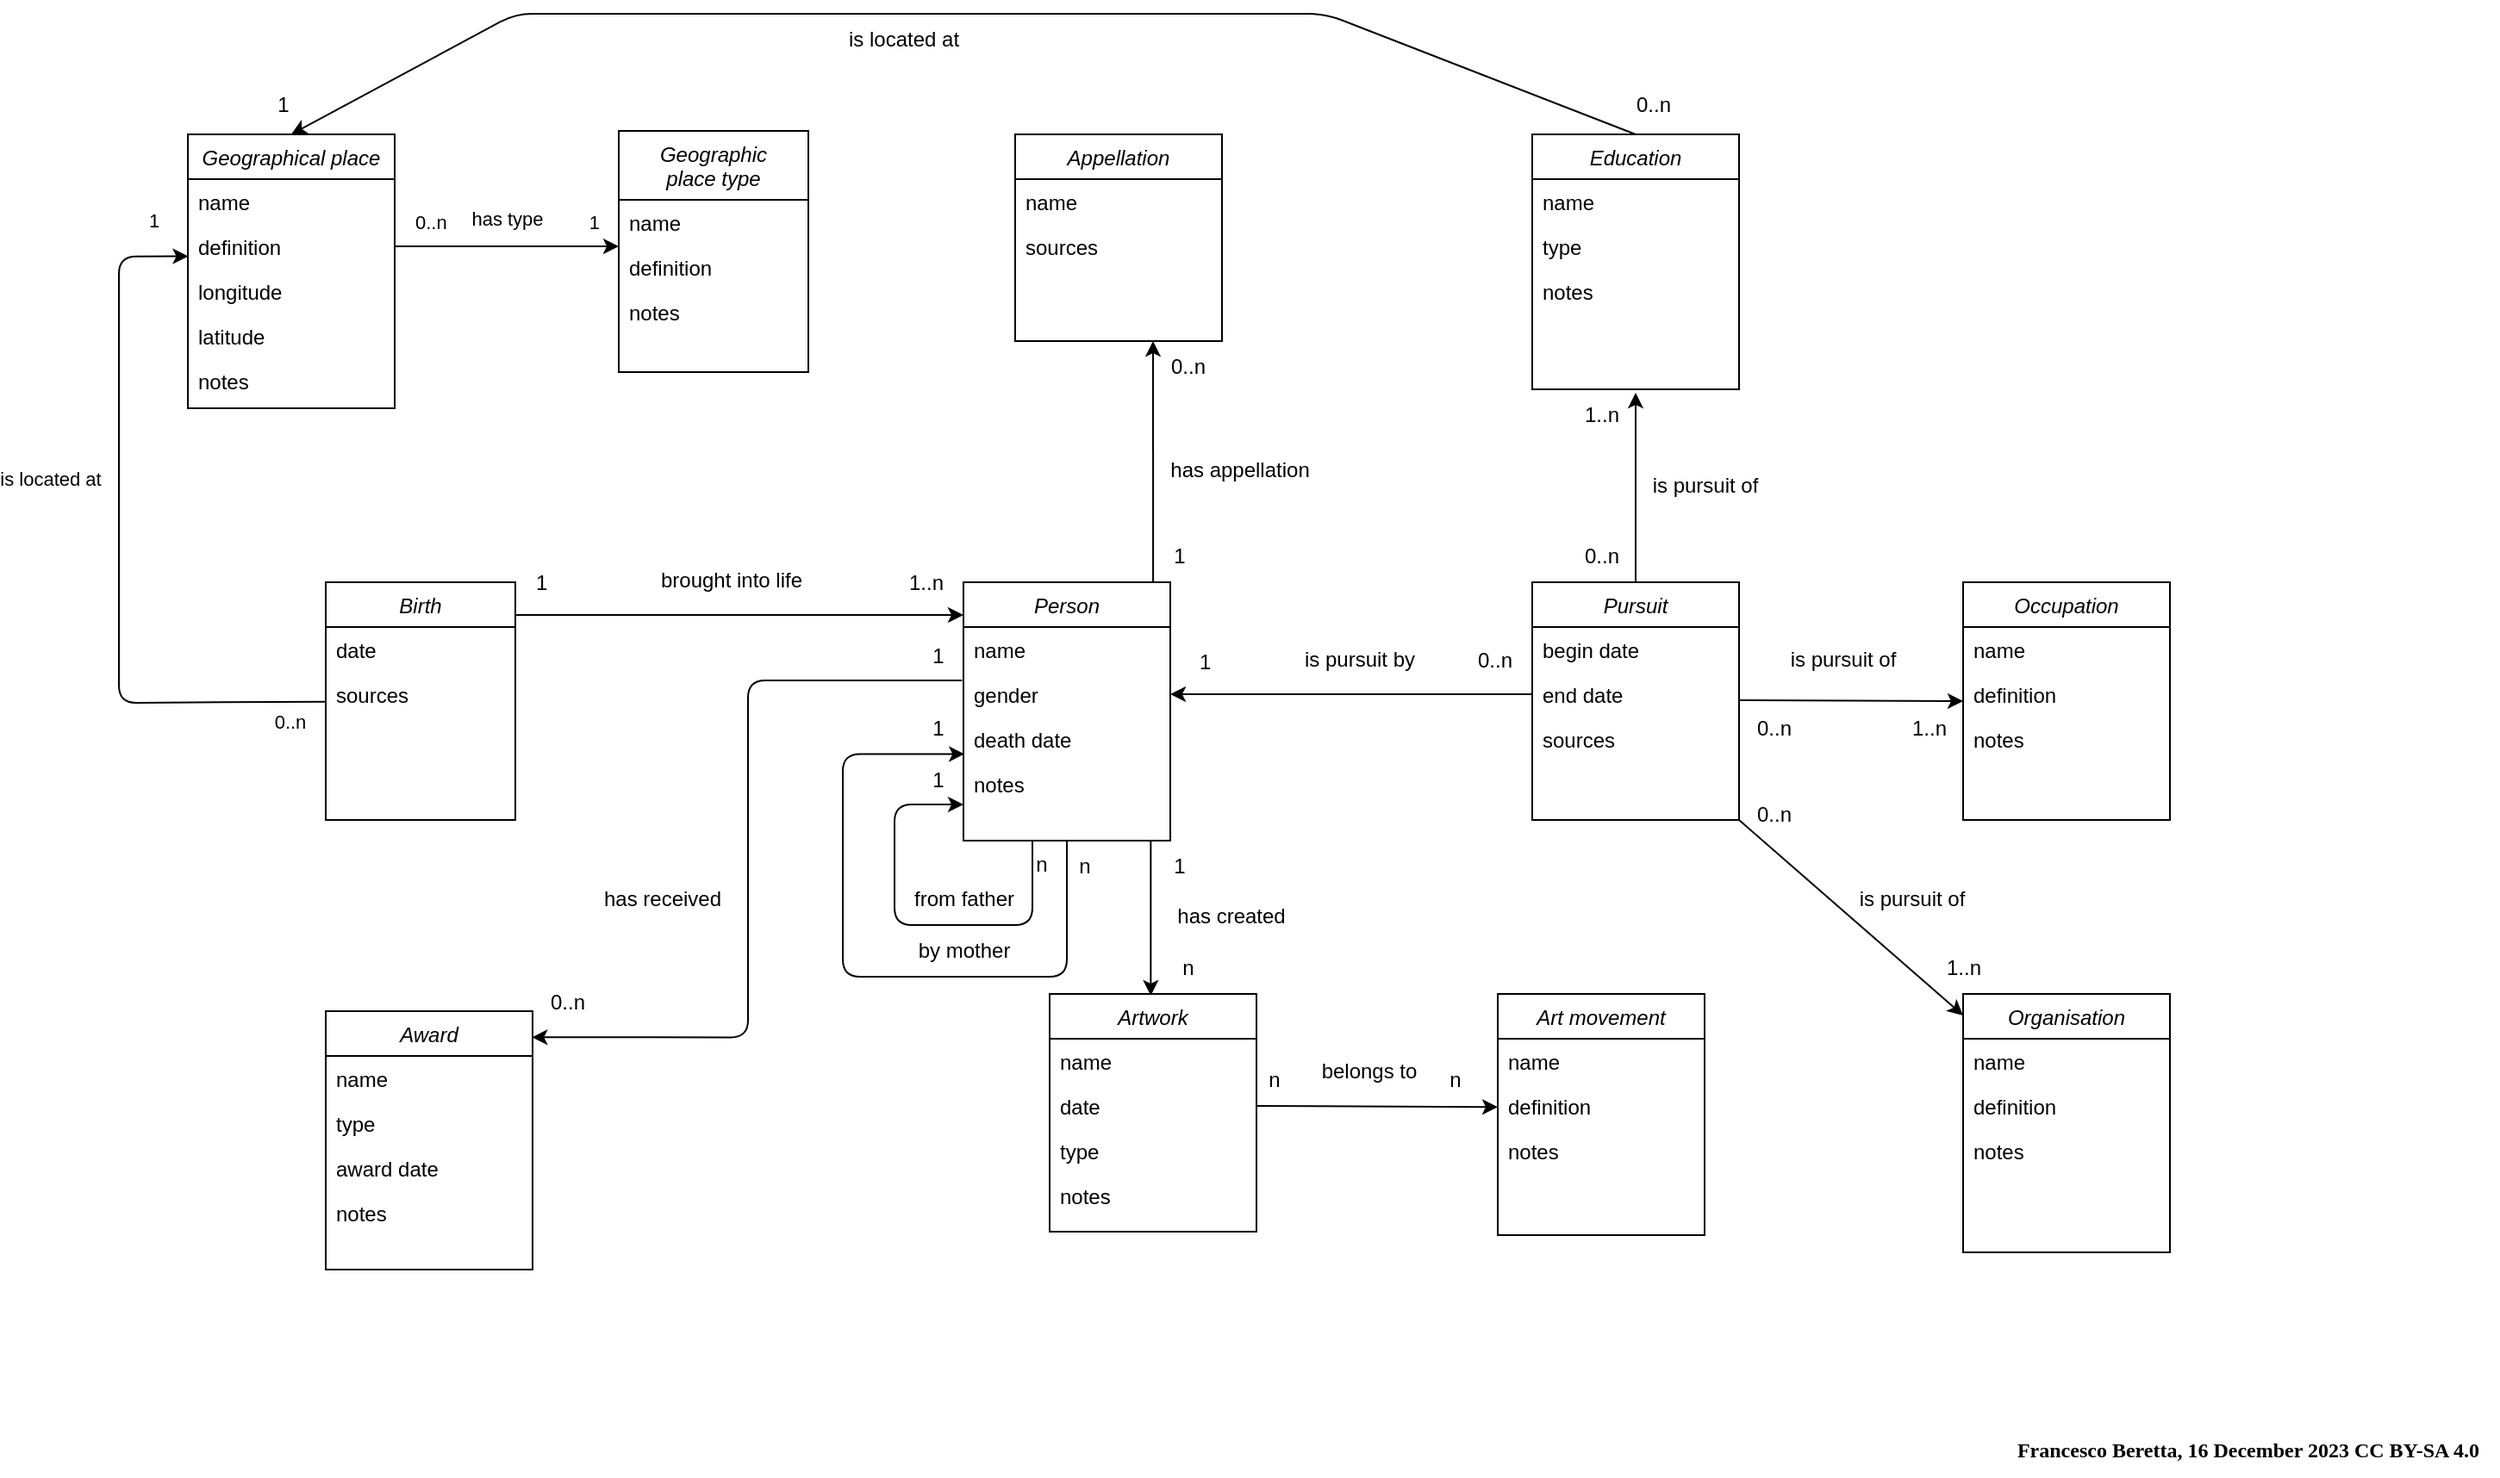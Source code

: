 <mxfile><diagram id="C5RBs43oDa-KdzZeNtuy" name="Page-1"><mxGraphModel dx="688" dy="751" grid="1" gridSize="10" guides="1" tooltips="1" connect="1" arrows="1" fold="1" page="1" pageScale="1" pageWidth="1654" pageHeight="1169" math="0" shadow="0"><root><mxCell id="WIyWlLk6GJQsqaUBKTNV-0"/><mxCell id="WIyWlLk6GJQsqaUBKTNV-1" parent="WIyWlLk6GJQsqaUBKTNV-0"/><mxCell id="Bw8D9-mf-STMI-rw64IU-5" value="" style="endArrow=classic;shadow=0;strokeWidth=1;rounded=0;endFill=1;edgeStyle=elbowEdgeStyle;elbow=vertical;exitX=1;exitY=0.5;exitDx=0;exitDy=0;entryX=0;entryY=0.127;entryDx=0;entryDy=0;entryPerimeter=0;" parent="WIyWlLk6GJQsqaUBKTNV-1" target="zkfFHV4jXpPFQw0GAbJ--0" edge="1"><mxGeometry x="0.5" y="41" relative="1" as="geometry"><mxPoint x="470" y="596" as="sourcePoint"/><mxPoint x="710" y="550" as="targetPoint"/><mxPoint x="-40" y="32" as="offset"/><Array as="points"><mxPoint x="600" y="550"/><mxPoint x="650" y="570"/><mxPoint x="530" y="540"/><mxPoint x="620" y="596"/></Array></mxGeometry></mxCell><mxCell id="Bw8D9-mf-STMI-rw64IU-6" value="1" style="resizable=0;align=left;verticalAlign=bottom;labelBackgroundColor=none;fontSize=12;" parent="Bw8D9-mf-STMI-rw64IU-5" connectable="0" vertex="1"><mxGeometry x="-1" relative="1" as="geometry"><mxPoint x="10" y="-56" as="offset"/></mxGeometry></mxCell><mxCell id="Bw8D9-mf-STMI-rw64IU-7" value="1..n" style="resizable=0;align=right;verticalAlign=bottom;labelBackgroundColor=none;fontSize=12;" parent="Bw8D9-mf-STMI-rw64IU-5" connectable="0" vertex="1"><mxGeometry x="1" relative="1" as="geometry"><mxPoint x="-10" y="-10" as="offset"/></mxGeometry></mxCell><mxCell id="Bw8D9-mf-STMI-rw64IU-8" value="brought into life" style="text;html=1;resizable=0;points=[];;align=center;verticalAlign=middle;labelBackgroundColor=none;rounded=0;shadow=0;strokeWidth=1;fontSize=12;" parent="Bw8D9-mf-STMI-rw64IU-5" vertex="1" connectable="0"><mxGeometry x="0.5" y="49" relative="1" as="geometry"><mxPoint x="-59" y="29" as="offset"/></mxGeometry></mxCell><mxCell id="199" style="edgeStyle=none;html=1;exitX=0.5;exitY=1;exitDx=0;exitDy=0;entryX=0.5;entryY=0;entryDx=0;entryDy=0;" parent="WIyWlLk6GJQsqaUBKTNV-1" edge="1"><mxGeometry relative="1" as="geometry"><mxPoint x="838.67" y="681" as="sourcePoint"/><mxPoint x="838.67" y="771" as="targetPoint"/></mxGeometry></mxCell><mxCell id="258" style="edgeStyle=orthogonalEdgeStyle;html=1;" parent="WIyWlLk6GJQsqaUBKTNV-1" edge="1"><mxGeometry relative="1" as="geometry"><mxPoint x="730" y="660" as="targetPoint"/><mxPoint x="770" y="681" as="sourcePoint"/><Array as="points"><mxPoint x="770" y="730"/><mxPoint x="690" y="730"/><mxPoint x="690" y="660"/></Array></mxGeometry></mxCell><mxCell id="263" style="edgeStyle=orthogonalEdgeStyle;html=1;exitX=0.5;exitY=1;exitDx=0;exitDy=0;entryX=1.02;entryY=0.991;entryDx=0;entryDy=0;entryPerimeter=0;" parent="WIyWlLk6GJQsqaUBKTNV-1" source="zkfFHV4jXpPFQw0GAbJ--0" target="265" edge="1"><mxGeometry relative="1" as="geometry"><mxPoint x="730" y="640" as="targetPoint"/><Array as="points"><mxPoint x="790" y="760"/><mxPoint x="660" y="760"/><mxPoint x="660" y="631"/></Array></mxGeometry></mxCell><mxCell id="zkfFHV4jXpPFQw0GAbJ--0" value="Person" style="swimlane;fontStyle=2;align=center;verticalAlign=top;childLayout=stackLayout;horizontal=1;startSize=26;horizontalStack=0;resizeParent=1;resizeLast=0;collapsible=1;marginBottom=0;rounded=0;shadow=0;strokeWidth=1;" parent="WIyWlLk6GJQsqaUBKTNV-1" vertex="1"><mxGeometry x="730" y="531" width="120" height="150" as="geometry"><mxRectangle x="230" y="140" width="160" height="26" as="alternateBounds"/></mxGeometry></mxCell><mxCell id="zkfFHV4jXpPFQw0GAbJ--1" value="name" style="text;align=left;verticalAlign=top;spacingLeft=4;spacingRight=4;overflow=hidden;rotatable=0;points=[[0,0.5],[1,0.5]];portConstraint=eastwest;" parent="zkfFHV4jXpPFQw0GAbJ--0" vertex="1"><mxGeometry y="26" width="120" height="26" as="geometry"/></mxCell><mxCell id="zkfFHV4jXpPFQw0GAbJ--2" value="gender" style="text;align=left;verticalAlign=top;spacingLeft=4;spacingRight=4;overflow=hidden;rotatable=0;points=[[0,0.5],[1,0.5]];portConstraint=eastwest;rounded=0;shadow=0;html=0;" parent="zkfFHV4jXpPFQw0GAbJ--0" vertex="1"><mxGeometry y="52" width="120" height="26" as="geometry"/></mxCell><mxCell id="DzP4_-S1DueVoMuGfCK8-1" value="death date" style="text;align=left;verticalAlign=top;spacingLeft=4;spacingRight=4;overflow=hidden;rotatable=0;points=[[0,0.5],[1,0.5]];portConstraint=eastwest;rounded=0;shadow=0;html=0;" parent="zkfFHV4jXpPFQw0GAbJ--0" vertex="1"><mxGeometry y="78" width="120" height="26" as="geometry"/></mxCell><mxCell id="276" value="notes" style="text;align=left;verticalAlign=top;spacingLeft=4;spacingRight=4;overflow=hidden;rotatable=0;points=[[0,0.5],[1,0.5]];portConstraint=eastwest;rounded=0;shadow=0;html=0;" parent="zkfFHV4jXpPFQw0GAbJ--0" vertex="1"><mxGeometry y="104" width="120" height="26" as="geometry"/></mxCell><mxCell id="Bw8D9-mf-STMI-rw64IU-0" value="Birth" style="swimlane;fontStyle=2;align=center;verticalAlign=top;childLayout=stackLayout;horizontal=1;startSize=26;horizontalStack=0;resizeParent=1;resizeLast=0;collapsible=1;marginBottom=0;rounded=0;shadow=0;strokeWidth=1;" parent="WIyWlLk6GJQsqaUBKTNV-1" vertex="1"><mxGeometry x="360" y="531" width="110" height="138" as="geometry"><mxRectangle x="230" y="140" width="160" height="26" as="alternateBounds"/></mxGeometry></mxCell><mxCell id="Bw8D9-mf-STMI-rw64IU-1" value="date" style="text;align=left;verticalAlign=top;spacingLeft=4;spacingRight=4;overflow=hidden;rotatable=0;points=[[0,0.5],[1,0.5]];portConstraint=eastwest;" parent="Bw8D9-mf-STMI-rw64IU-0" vertex="1"><mxGeometry y="26" width="110" height="26" as="geometry"/></mxCell><mxCell id="Bw8D9-mf-STMI-rw64IU-53" style="edgeStyle=elbowEdgeStyle;rounded=0;orthogonalLoop=1;jettySize=auto;elbow=vertical;html=1;exitX=0;exitY=0.5;exitDx=0;exitDy=0;" parent="Bw8D9-mf-STMI-rw64IU-0" edge="1"><mxGeometry relative="1" as="geometry"><mxPoint y="65" as="sourcePoint"/><mxPoint y="65" as="targetPoint"/></mxGeometry></mxCell><mxCell id="200" value="sources" style="text;align=left;verticalAlign=top;spacingLeft=4;spacingRight=4;overflow=hidden;rotatable=0;points=[[0,0.5],[1,0.5]];portConstraint=eastwest;" parent="Bw8D9-mf-STMI-rw64IU-0" vertex="1"><mxGeometry y="52" width="110" height="26" as="geometry"/></mxCell><mxCell id="Bw8D9-mf-STMI-rw64IU-9" value="Appellation" style="swimlane;fontStyle=2;align=center;verticalAlign=top;childLayout=stackLayout;horizontal=1;startSize=26;horizontalStack=0;resizeParent=1;resizeLast=0;collapsible=1;marginBottom=0;rounded=0;shadow=0;strokeWidth=1;" parent="WIyWlLk6GJQsqaUBKTNV-1" vertex="1"><mxGeometry x="760" y="271" width="120" height="120" as="geometry"><mxRectangle x="230" y="140" width="160" height="26" as="alternateBounds"/></mxGeometry></mxCell><mxCell id="Bw8D9-mf-STMI-rw64IU-10" value="name" style="text;align=left;verticalAlign=top;spacingLeft=4;spacingRight=4;overflow=hidden;rotatable=0;points=[[0,0.5],[1,0.5]];portConstraint=eastwest;" parent="Bw8D9-mf-STMI-rw64IU-9" vertex="1"><mxGeometry y="26" width="120" height="26" as="geometry"/></mxCell><mxCell id="Bw8D9-mf-STMI-rw64IU-18" value="sources" style="text;align=left;verticalAlign=top;spacingLeft=4;spacingRight=4;overflow=hidden;rotatable=0;points=[[0,0.5],[1,0.5]];portConstraint=eastwest;" parent="Bw8D9-mf-STMI-rw64IU-9" vertex="1"><mxGeometry y="52" width="120" height="26" as="geometry"/></mxCell><mxCell id="Bw8D9-mf-STMI-rw64IU-12" value="Geographical place" style="swimlane;fontStyle=2;align=center;verticalAlign=top;childLayout=stackLayout;horizontal=1;startSize=26;horizontalStack=0;resizeParent=1;resizeLast=0;collapsible=1;marginBottom=0;rounded=0;shadow=0;strokeWidth=1;" parent="WIyWlLk6GJQsqaUBKTNV-1" vertex="1"><mxGeometry x="280" y="271" width="120" height="159" as="geometry"><mxRectangle x="230" y="140" width="160" height="26" as="alternateBounds"/></mxGeometry></mxCell><mxCell id="Bw8D9-mf-STMI-rw64IU-13" value="name" style="text;align=left;verticalAlign=top;spacingLeft=4;spacingRight=4;overflow=hidden;rotatable=0;points=[[0,0.5],[1,0.5]];portConstraint=eastwest;" parent="Bw8D9-mf-STMI-rw64IU-12" vertex="1"><mxGeometry y="26" width="120" height="26" as="geometry"/></mxCell><mxCell id="Bw8D9-mf-STMI-rw64IU-14" value="definition" style="text;align=left;verticalAlign=top;spacingLeft=4;spacingRight=4;overflow=hidden;rotatable=0;points=[[0,0.5],[1,0.5]];portConstraint=eastwest;rounded=0;shadow=0;html=0;" parent="Bw8D9-mf-STMI-rw64IU-12" vertex="1"><mxGeometry y="52" width="120" height="26" as="geometry"/></mxCell><mxCell id="Bw8D9-mf-STMI-rw64IU-24" value="longitude" style="text;align=left;verticalAlign=top;spacingLeft=4;spacingRight=4;overflow=hidden;rotatable=0;points=[[0,0.5],[1,0.5]];portConstraint=eastwest;rounded=0;shadow=0;html=0;" parent="Bw8D9-mf-STMI-rw64IU-12" vertex="1"><mxGeometry y="78" width="120" height="26" as="geometry"/></mxCell><mxCell id="Bw8D9-mf-STMI-rw64IU-25" value="latitude" style="text;align=left;verticalAlign=top;spacingLeft=4;spacingRight=4;overflow=hidden;rotatable=0;points=[[0,0.5],[1,0.5]];portConstraint=eastwest;rounded=0;shadow=0;html=0;" parent="Bw8D9-mf-STMI-rw64IU-12" vertex="1"><mxGeometry y="104" width="120" height="26" as="geometry"/></mxCell><mxCell id="283" value="notes" style="text;align=left;verticalAlign=top;spacingLeft=4;spacingRight=4;overflow=hidden;rotatable=0;points=[[0,0.5],[1,0.5]];portConstraint=eastwest;rounded=0;shadow=0;html=0;" parent="Bw8D9-mf-STMI-rw64IU-12" vertex="1"><mxGeometry y="130" width="120" height="26" as="geometry"/></mxCell><mxCell id="Bw8D9-mf-STMI-rw64IU-26" value="" style="endArrow=classic;html=1;exitX=1;exitY=0.5;exitDx=0;exitDy=0;" parent="WIyWlLk6GJQsqaUBKTNV-1" source="Bw8D9-mf-STMI-rw64IU-14" edge="1"><mxGeometry x="0.067" y="-35" relative="1" as="geometry"><mxPoint x="480" y="451" as="sourcePoint"/><mxPoint x="530" y="336" as="targetPoint"/><mxPoint as="offset"/></mxGeometry></mxCell><mxCell id="Bw8D9-mf-STMI-rw64IU-27" value="has type" style="edgeLabel;resizable=0;html=1;align=center;verticalAlign=middle;" parent="Bw8D9-mf-STMI-rw64IU-26" connectable="0" vertex="1"><mxGeometry relative="1" as="geometry"><mxPoint y="-16" as="offset"/></mxGeometry></mxCell><mxCell id="Bw8D9-mf-STMI-rw64IU-28" value="0..n" style="edgeLabel;resizable=0;html=1;align=left;verticalAlign=bottom;" parent="Bw8D9-mf-STMI-rw64IU-26" connectable="0" vertex="1"><mxGeometry x="-1" relative="1" as="geometry"><mxPoint x="10" y="-6" as="offset"/></mxGeometry></mxCell><mxCell id="Bw8D9-mf-STMI-rw64IU-29" value="1" style="edgeLabel;resizable=0;html=1;align=right;verticalAlign=bottom;" parent="Bw8D9-mf-STMI-rw64IU-26" connectable="0" vertex="1"><mxGeometry x="1" relative="1" as="geometry"><mxPoint x="-11" y="-6" as="offset"/></mxGeometry></mxCell><mxCell id="Bw8D9-mf-STMI-rw64IU-49" value="" style="endArrow=classic;html=1;entryX=0.002;entryY=0.721;entryDx=0;entryDy=0;entryPerimeter=0;" parent="WIyWlLk6GJQsqaUBKTNV-1" source="Bw8D9-mf-STMI-rw64IU-0" target="Bw8D9-mf-STMI-rw64IU-14" edge="1"><mxGeometry relative="1" as="geometry"><mxPoint x="700" y="361.0" as="sourcePoint"/><mxPoint x="620" y="419" as="targetPoint"/><Array as="points"><mxPoint x="240" y="601"/><mxPoint x="240" y="342"/></Array></mxGeometry></mxCell><mxCell id="Bw8D9-mf-STMI-rw64IU-50" value="is located at" style="edgeLabel;resizable=0;html=1;align=center;verticalAlign=middle;" parent="Bw8D9-mf-STMI-rw64IU-49" connectable="0" vertex="1"><mxGeometry relative="1" as="geometry"><mxPoint x="-40" y="-41" as="offset"/></mxGeometry></mxCell><mxCell id="Bw8D9-mf-STMI-rw64IU-51" value="1" style="edgeLabel;html=1;align=center;verticalAlign=middle;resizable=0;points=[];" parent="Bw8D9-mf-STMI-rw64IU-49" vertex="1" connectable="0"><mxGeometry x="0.888" y="-1" relative="1" as="geometry"><mxPoint x="3" y="-22" as="offset"/></mxGeometry></mxCell><mxCell id="Bw8D9-mf-STMI-rw64IU-52" value="0..n" style="edgeLabel;html=1;align=center;verticalAlign=middle;resizable=0;points=[];" parent="Bw8D9-mf-STMI-rw64IU-49" vertex="1" connectable="0"><mxGeometry x="-0.881" y="-1" relative="1" as="geometry"><mxPoint x="4" y="12" as="offset"/></mxGeometry></mxCell><mxCell id="Bw8D9-mf-STMI-rw64IU-15" value="Geographic&#10;place type" style="swimlane;fontStyle=2;align=center;verticalAlign=top;childLayout=stackLayout;horizontal=1;startSize=40;horizontalStack=0;resizeParent=1;resizeLast=0;collapsible=1;marginBottom=0;rounded=0;shadow=0;strokeWidth=1;" parent="WIyWlLk6GJQsqaUBKTNV-1" vertex="1"><mxGeometry x="530" y="269" width="110" height="140" as="geometry"><mxRectangle x="230" y="140" width="160" height="26" as="alternateBounds"/></mxGeometry></mxCell><mxCell id="Bw8D9-mf-STMI-rw64IU-16" value="name" style="text;align=left;verticalAlign=top;spacingLeft=4;spacingRight=4;overflow=hidden;rotatable=0;points=[[0,0.5],[1,0.5]];portConstraint=eastwest;" parent="Bw8D9-mf-STMI-rw64IU-15" vertex="1"><mxGeometry y="40" width="110" height="26" as="geometry"/></mxCell><mxCell id="Bw8D9-mf-STMI-rw64IU-17" value="definition" style="text;align=left;verticalAlign=top;spacingLeft=4;spacingRight=4;overflow=hidden;rotatable=0;points=[[0,0.5],[1,0.5]];portConstraint=eastwest;rounded=0;shadow=0;html=0;" parent="Bw8D9-mf-STMI-rw64IU-15" vertex="1"><mxGeometry y="66" width="110" height="26" as="geometry"/></mxCell><mxCell id="284" value="notes" style="text;align=left;verticalAlign=top;spacingLeft=4;spacingRight=4;overflow=hidden;rotatable=0;points=[[0,0.5],[1,0.5]];portConstraint=eastwest;rounded=0;shadow=0;html=0;" parent="Bw8D9-mf-STMI-rw64IU-15" vertex="1"><mxGeometry y="92" width="110" height="26" as="geometry"/></mxCell><mxCell id="Bw8D9-mf-STMI-rw64IU-127" value="&lt;p class=&quot;p1&quot; style=&quot;margin: 0px ; font-stretch: normal ; line-height: normal ; font-family: &amp;quot;times&amp;quot;&quot;&gt;&lt;b&gt;Francesco Beretta, 16 December 2023 CC BY-SA 4.0&lt;/b&gt;&lt;/p&gt;" style="text;html=1;align=center;verticalAlign=middle;resizable=0;points=[];autosize=1;" parent="WIyWlLk6GJQsqaUBKTNV-1" vertex="1"><mxGeometry x="1330" y="1020" width="290" height="30" as="geometry"/></mxCell><mxCell id="181" style="edgeStyle=none;html=1;exitX=0.5;exitY=0;exitDx=0;exitDy=0;" parent="WIyWlLk6GJQsqaUBKTNV-1" source="126" edge="1"><mxGeometry relative="1" as="geometry"><mxPoint x="1120" y="421" as="targetPoint"/></mxGeometry></mxCell><mxCell id="239" style="edgeStyle=none;html=1;exitX=1;exitY=1;exitDx=0;exitDy=0;entryX=0;entryY=0.083;entryDx=0;entryDy=0;entryPerimeter=0;" parent="WIyWlLk6GJQsqaUBKTNV-1" source="126" target="235" edge="1"><mxGeometry relative="1" as="geometry"/></mxCell><mxCell id="126" value="Pursuit" style="swimlane;fontStyle=2;align=center;verticalAlign=top;childLayout=stackLayout;horizontal=1;startSize=26;horizontalStack=0;resizeParent=1;resizeLast=0;collapsible=1;marginBottom=0;rounded=0;shadow=0;strokeWidth=1;" parent="WIyWlLk6GJQsqaUBKTNV-1" vertex="1"><mxGeometry x="1060" y="531" width="120" height="138" as="geometry"><mxRectangle x="230" y="140" width="160" height="26" as="alternateBounds"/></mxGeometry></mxCell><mxCell id="127" value="begin date" style="text;align=left;verticalAlign=top;spacingLeft=4;spacingRight=4;overflow=hidden;rotatable=0;points=[[0,0.5],[1,0.5]];portConstraint=eastwest;" parent="126" vertex="1"><mxGeometry y="26" width="120" height="26" as="geometry"/></mxCell><mxCell id="128" value="end date" style="text;align=left;verticalAlign=top;spacingLeft=4;spacingRight=4;overflow=hidden;rotatable=0;points=[[0,0.5],[1,0.5]];portConstraint=eastwest;rounded=0;shadow=0;html=0;" parent="126" vertex="1"><mxGeometry y="52" width="120" height="26" as="geometry"/></mxCell><mxCell id="129" value="sources" style="text;align=left;verticalAlign=top;spacingLeft=4;spacingRight=4;overflow=hidden;rotatable=0;points=[[0,0.5],[1,0.5]];portConstraint=eastwest;rounded=0;shadow=0;html=0;" parent="126" vertex="1"><mxGeometry y="78" width="120" height="26" as="geometry"/></mxCell><mxCell id="131" value="is pursuit by" style="text;strokeColor=none;align=center;fillColor=none;html=1;verticalAlign=middle;whiteSpace=wrap;rounded=0;" parent="WIyWlLk6GJQsqaUBKTNV-1" vertex="1"><mxGeometry x="920" y="563" width="80" height="26" as="geometry"/></mxCell><mxCell id="134" value="0..n" style="resizable=0;align=right;verticalAlign=bottom;labelBackgroundColor=none;fontSize=12;" parent="WIyWlLk6GJQsqaUBKTNV-1" connectable="0" vertex="1"><mxGeometry x="1050" y="585" as="geometry"/></mxCell><mxCell id="135" value="1" style="resizable=0;align=left;verticalAlign=bottom;labelBackgroundColor=none;fontSize=12;" parent="WIyWlLk6GJQsqaUBKTNV-1" connectable="0" vertex="1"><mxGeometry x="810" y="680" as="geometry"><mxPoint x="55" y="-94" as="offset"/></mxGeometry></mxCell><mxCell id="164" value="" style="resizable=0;align=left;verticalAlign=bottom;labelBackgroundColor=none;fontSize=12;" parent="WIyWlLk6GJQsqaUBKTNV-1" connectable="0" vertex="1"><mxGeometry x="740" y="541" as="geometry"><mxPoint x="104" y="-19" as="offset"/></mxGeometry></mxCell><mxCell id="168" value="" style="edgeStyle=none;orthogonalLoop=1;jettySize=auto;html=1;exitX=0.917;exitY=0;exitDx=0;exitDy=0;exitPerimeter=0;" parent="WIyWlLk6GJQsqaUBKTNV-1" source="zkfFHV4jXpPFQw0GAbJ--0" edge="1"><mxGeometry width="100" relative="1" as="geometry"><mxPoint x="827" y="511" as="sourcePoint"/><mxPoint x="840" y="391" as="targetPoint"/><Array as="points"/></mxGeometry></mxCell><mxCell id="169" value="has appellation" style="text;html=1;align=center;verticalAlign=middle;resizable=0;points=[];autosize=1;strokeColor=none;fillColor=none;" parent="WIyWlLk6GJQsqaUBKTNV-1" vertex="1"><mxGeometry x="840" y="451" width="100" height="30" as="geometry"/></mxCell><mxCell id="170" value="0..n" style="text;html=1;align=center;verticalAlign=middle;resizable=0;points=[];autosize=1;strokeColor=none;fillColor=none;" parent="WIyWlLk6GJQsqaUBKTNV-1" vertex="1"><mxGeometry x="840" y="391" width="40" height="30" as="geometry"/></mxCell><mxCell id="171" value="1" style="text;html=1;align=center;verticalAlign=middle;resizable=0;points=[];autosize=1;strokeColor=none;fillColor=none;" parent="WIyWlLk6GJQsqaUBKTNV-1" vertex="1"><mxGeometry x="840" y="501" width="30" height="30" as="geometry"/></mxCell><mxCell id="174" value="" style="edgeStyle=none;orthogonalLoop=1;jettySize=auto;html=1;" parent="WIyWlLk6GJQsqaUBKTNV-1" edge="1"><mxGeometry width="100" relative="1" as="geometry"><mxPoint x="1180" y="599.5" as="sourcePoint"/><mxPoint x="1310" y="600" as="targetPoint"/><Array as="points"/></mxGeometry></mxCell><mxCell id="175" value="Occupation" style="swimlane;fontStyle=2;align=center;verticalAlign=top;childLayout=stackLayout;horizontal=1;startSize=26;horizontalStack=0;resizeParent=1;resizeLast=0;collapsible=1;marginBottom=0;rounded=0;shadow=0;strokeWidth=1;" parent="WIyWlLk6GJQsqaUBKTNV-1" vertex="1"><mxGeometry x="1310" y="531" width="120" height="138" as="geometry"><mxRectangle x="230" y="140" width="160" height="26" as="alternateBounds"/></mxGeometry></mxCell><mxCell id="176" value="name" style="text;align=left;verticalAlign=top;spacingLeft=4;spacingRight=4;overflow=hidden;rotatable=0;points=[[0,0.5],[1,0.5]];portConstraint=eastwest;" parent="175" vertex="1"><mxGeometry y="26" width="120" height="26" as="geometry"/></mxCell><mxCell id="177" value="definition" style="text;align=left;verticalAlign=top;spacingLeft=4;spacingRight=4;overflow=hidden;rotatable=0;points=[[0,0.5],[1,0.5]];portConstraint=eastwest;rounded=0;shadow=0;html=0;" parent="175" vertex="1"><mxGeometry y="52" width="120" height="26" as="geometry"/></mxCell><mxCell id="278" value="notes" style="text;align=left;verticalAlign=top;spacingLeft=4;spacingRight=4;overflow=hidden;rotatable=0;points=[[0,0.5],[1,0.5]];portConstraint=eastwest;rounded=0;shadow=0;html=0;" parent="175" vertex="1"><mxGeometry y="78" width="120" height="26" as="geometry"/></mxCell><mxCell id="201" style="edgeStyle=none;html=1;exitX=0.5;exitY=0;exitDx=0;exitDy=0;entryX=0.5;entryY=0;entryDx=0;entryDy=0;" parent="WIyWlLk6GJQsqaUBKTNV-1" source="182" target="Bw8D9-mf-STMI-rw64IU-12" edge="1"><mxGeometry relative="1" as="geometry"><mxPoint x="1120" y="151" as="targetPoint"/><Array as="points"><mxPoint x="940" y="201"/><mxPoint x="470" y="201"/></Array></mxGeometry></mxCell><mxCell id="182" value="Education" style="swimlane;fontStyle=2;align=center;verticalAlign=top;childLayout=stackLayout;horizontal=1;startSize=26;horizontalStack=0;resizeParent=1;resizeLast=0;collapsible=1;marginBottom=0;rounded=0;shadow=0;strokeWidth=1;" parent="WIyWlLk6GJQsqaUBKTNV-1" vertex="1"><mxGeometry x="1060" y="271" width="120" height="148" as="geometry"><mxRectangle x="230" y="140" width="160" height="26" as="alternateBounds"/></mxGeometry></mxCell><mxCell id="183" value="name" style="text;align=left;verticalAlign=top;spacingLeft=4;spacingRight=4;overflow=hidden;rotatable=0;points=[[0,0.5],[1,0.5]];portConstraint=eastwest;" parent="182" vertex="1"><mxGeometry y="26" width="120" height="26" as="geometry"/></mxCell><mxCell id="184" value="type" style="text;align=left;verticalAlign=top;spacingLeft=4;spacingRight=4;overflow=hidden;rotatable=0;points=[[0,0.5],[1,0.5]];portConstraint=eastwest;rounded=0;shadow=0;html=0;" parent="182" vertex="1"><mxGeometry y="52" width="120" height="26" as="geometry"/></mxCell><mxCell id="277" value="notes" style="text;align=left;verticalAlign=top;spacingLeft=4;spacingRight=4;overflow=hidden;rotatable=0;points=[[0,0.5],[1,0.5]];portConstraint=eastwest;rounded=0;shadow=0;html=0;" parent="182" vertex="1"><mxGeometry y="78" width="120" height="26" as="geometry"/></mxCell><mxCell id="187" style="edgeStyle=none;html=1;exitX=0;exitY=0.5;exitDx=0;exitDy=0;entryX=1;entryY=0.5;entryDx=0;entryDy=0;" parent="WIyWlLk6GJQsqaUBKTNV-1" source="128" target="zkfFHV4jXpPFQw0GAbJ--2" edge="1"><mxGeometry relative="1" as="geometry"/></mxCell><mxCell id="189" value="Artwork" style="swimlane;fontStyle=2;align=center;verticalAlign=top;childLayout=stackLayout;horizontal=1;startSize=26;horizontalStack=0;resizeParent=1;resizeLast=0;collapsible=1;marginBottom=0;rounded=0;shadow=0;strokeWidth=1;" parent="WIyWlLk6GJQsqaUBKTNV-1" vertex="1"><mxGeometry x="780" y="770" width="120" height="138" as="geometry"><mxRectangle x="230" y="140" width="160" height="26" as="alternateBounds"/></mxGeometry></mxCell><mxCell id="190" value="name" style="text;align=left;verticalAlign=top;spacingLeft=4;spacingRight=4;overflow=hidden;rotatable=0;points=[[0,0.5],[1,0.5]];portConstraint=eastwest;" parent="189" vertex="1"><mxGeometry y="26" width="120" height="26" as="geometry"/></mxCell><mxCell id="191" value="date" style="text;align=left;verticalAlign=top;spacingLeft=4;spacingRight=4;overflow=hidden;rotatable=0;points=[[0,0.5],[1,0.5]];portConstraint=eastwest;rounded=0;shadow=0;html=0;" parent="189" vertex="1"><mxGeometry y="52" width="120" height="26" as="geometry"/></mxCell><mxCell id="280" value="type" style="text;align=left;verticalAlign=top;spacingLeft=4;spacingRight=4;overflow=hidden;rotatable=0;points=[[0,0.5],[1,0.5]];portConstraint=eastwest;rounded=0;shadow=0;html=0;" parent="189" vertex="1"><mxGeometry y="78" width="120" height="26" as="geometry"/></mxCell><mxCell id="294" value="notes" style="text;align=left;verticalAlign=top;spacingLeft=4;spacingRight=4;overflow=hidden;rotatable=0;points=[[0,0.5],[1,0.5]];portConstraint=eastwest;" vertex="1" parent="189"><mxGeometry y="104" width="120" height="26" as="geometry"/></mxCell><mxCell id="195" value="Art movement" style="swimlane;fontStyle=2;align=center;verticalAlign=top;childLayout=stackLayout;horizontal=1;startSize=26;horizontalStack=0;resizeParent=1;resizeLast=0;collapsible=1;marginBottom=0;rounded=0;shadow=0;strokeWidth=1;" parent="WIyWlLk6GJQsqaUBKTNV-1" vertex="1"><mxGeometry x="1040" y="770" width="120" height="140" as="geometry"><mxRectangle x="230" y="140" width="160" height="26" as="alternateBounds"/></mxGeometry></mxCell><mxCell id="196" value="name" style="text;align=left;verticalAlign=top;spacingLeft=4;spacingRight=4;overflow=hidden;rotatable=0;points=[[0,0.5],[1,0.5]];portConstraint=eastwest;" parent="195" vertex="1"><mxGeometry y="26" width="120" height="26" as="geometry"/></mxCell><mxCell id="197" value="definition" style="text;align=left;verticalAlign=top;spacingLeft=4;spacingRight=4;overflow=hidden;rotatable=0;points=[[0,0.5],[1,0.5]];portConstraint=eastwest;rounded=0;shadow=0;html=0;" parent="195" vertex="1"><mxGeometry y="52" width="120" height="26" as="geometry"/></mxCell><mxCell id="281" value="notes" style="text;align=left;verticalAlign=top;spacingLeft=4;spacingRight=4;overflow=hidden;rotatable=0;points=[[0,0.5],[1,0.5]];portConstraint=eastwest;rounded=0;shadow=0;html=0;" parent="195" vertex="1"><mxGeometry y="78" width="120" height="26" as="geometry"/></mxCell><mxCell id="202" value="is located at" style="text;html=1;align=center;verticalAlign=middle;resizable=0;points=[];autosize=1;strokeColor=none;fillColor=none;" parent="WIyWlLk6GJQsqaUBKTNV-1" vertex="1"><mxGeometry x="650" y="201" width="90" height="30" as="geometry"/></mxCell><mxCell id="203" value="1" style="text;html=1;align=center;verticalAlign=middle;resizable=0;points=[];autosize=1;strokeColor=none;fillColor=none;" parent="WIyWlLk6GJQsqaUBKTNV-1" vertex="1"><mxGeometry x="320" y="239" width="30" height="30" as="geometry"/></mxCell><mxCell id="204" value="0..n" style="text;html=1;align=center;verticalAlign=middle;resizable=0;points=[];autosize=1;strokeColor=none;fillColor=none;" parent="WIyWlLk6GJQsqaUBKTNV-1" vertex="1"><mxGeometry x="1110" y="239" width="40" height="30" as="geometry"/></mxCell><mxCell id="205" value="0..n" style="text;html=1;align=center;verticalAlign=middle;resizable=0;points=[];autosize=1;strokeColor=none;fillColor=none;" parent="WIyWlLk6GJQsqaUBKTNV-1" vertex="1"><mxGeometry x="1180" y="601" width="40" height="30" as="geometry"/></mxCell><mxCell id="206" value="is pursuit of" style="text;html=1;align=center;verticalAlign=middle;resizable=0;points=[];autosize=1;strokeColor=none;fillColor=none;" parent="WIyWlLk6GJQsqaUBKTNV-1" vertex="1"><mxGeometry x="1200" y="561" width="80" height="30" as="geometry"/></mxCell><mxCell id="207" value="is pursuit of" style="text;html=1;align=center;verticalAlign=middle;resizable=0;points=[];autosize=1;strokeColor=none;fillColor=none;" parent="WIyWlLk6GJQsqaUBKTNV-1" vertex="1"><mxGeometry x="1120" y="460" width="80" height="30" as="geometry"/></mxCell><mxCell id="208" value="0..n" style="text;html=1;align=center;verticalAlign=middle;resizable=0;points=[];autosize=1;strokeColor=none;fillColor=none;" parent="WIyWlLk6GJQsqaUBKTNV-1" vertex="1"><mxGeometry x="1080" y="501" width="40" height="30" as="geometry"/></mxCell><mxCell id="210" value="1..n" style="text;html=1;align=center;verticalAlign=middle;resizable=0;points=[];autosize=1;strokeColor=none;fillColor=none;" parent="WIyWlLk6GJQsqaUBKTNV-1" vertex="1"><mxGeometry x="1270" y="601" width="40" height="30" as="geometry"/></mxCell><mxCell id="218" value="1..n" style="text;html=1;align=center;verticalAlign=middle;resizable=0;points=[];autosize=1;strokeColor=none;fillColor=none;" parent="WIyWlLk6GJQsqaUBKTNV-1" vertex="1"><mxGeometry x="1080" y="419" width="40" height="30" as="geometry"/></mxCell><mxCell id="221" value="Award" style="swimlane;fontStyle=2;align=center;verticalAlign=top;childLayout=stackLayout;horizontal=1;startSize=26;horizontalStack=0;resizeParent=1;resizeLast=0;collapsible=1;marginBottom=0;rounded=0;shadow=0;strokeWidth=1;" parent="WIyWlLk6GJQsqaUBKTNV-1" vertex="1"><mxGeometry x="360" y="780" width="120" height="150" as="geometry"><mxRectangle x="230" y="140" width="160" height="26" as="alternateBounds"/></mxGeometry></mxCell><mxCell id="222" value="name" style="text;align=left;verticalAlign=top;spacingLeft=4;spacingRight=4;overflow=hidden;rotatable=0;points=[[0,0.5],[1,0.5]];portConstraint=eastwest;" parent="221" vertex="1"><mxGeometry y="26" width="120" height="26" as="geometry"/></mxCell><mxCell id="223" value="type" style="text;align=left;verticalAlign=top;spacingLeft=4;spacingRight=4;overflow=hidden;rotatable=0;points=[[0,0.5],[1,0.5]];portConstraint=eastwest;rounded=0;shadow=0;html=0;" parent="221" vertex="1"><mxGeometry y="52" width="120" height="26" as="geometry"/></mxCell><mxCell id="227" value="award date" style="text;align=left;verticalAlign=top;spacingLeft=4;spacingRight=4;overflow=hidden;rotatable=0;points=[[0,0.5],[1,0.5]];portConstraint=eastwest;rounded=0;shadow=0;html=0;" parent="221" vertex="1"><mxGeometry y="78" width="120" height="26" as="geometry"/></mxCell><mxCell id="282" value="notes" style="text;align=left;verticalAlign=top;spacingLeft=4;spacingRight=4;overflow=hidden;rotatable=0;points=[[0,0.5],[1,0.5]];portConstraint=eastwest;rounded=0;shadow=0;html=0;" parent="221" vertex="1"><mxGeometry y="104" width="120" height="26" as="geometry"/></mxCell><mxCell id="235" value="Organisation" style="swimlane;fontStyle=2;align=center;verticalAlign=top;childLayout=stackLayout;horizontal=1;startSize=26;horizontalStack=0;resizeParent=1;resizeLast=0;collapsible=1;marginBottom=0;rounded=0;shadow=0;strokeWidth=1;" parent="WIyWlLk6GJQsqaUBKTNV-1" vertex="1"><mxGeometry x="1310" y="770" width="120" height="150" as="geometry"><mxRectangle x="230" y="140" width="160" height="26" as="alternateBounds"/></mxGeometry></mxCell><mxCell id="236" value="name" style="text;align=left;verticalAlign=top;spacingLeft=4;spacingRight=4;overflow=hidden;rotatable=0;points=[[0,0.5],[1,0.5]];portConstraint=eastwest;" parent="235" vertex="1"><mxGeometry y="26" width="120" height="26" as="geometry"/></mxCell><mxCell id="237" value="definition" style="text;align=left;verticalAlign=top;spacingLeft=4;spacingRight=4;overflow=hidden;rotatable=0;points=[[0,0.5],[1,0.5]];portConstraint=eastwest;rounded=0;shadow=0;html=0;" parent="235" vertex="1"><mxGeometry y="52" width="120" height="26" as="geometry"/></mxCell><mxCell id="279" value="notes" style="text;align=left;verticalAlign=top;spacingLeft=4;spacingRight=4;overflow=hidden;rotatable=0;points=[[0,0.5],[1,0.5]];portConstraint=eastwest;rounded=0;shadow=0;html=0;" parent="235" vertex="1"><mxGeometry y="78" width="120" height="26" as="geometry"/></mxCell><mxCell id="240" value="0..n" style="text;html=1;align=center;verticalAlign=middle;resizable=0;points=[];autosize=1;strokeColor=none;fillColor=none;" parent="WIyWlLk6GJQsqaUBKTNV-1" vertex="1"><mxGeometry x="1180" y="651" width="40" height="30" as="geometry"/></mxCell><mxCell id="241" value="1..n" style="text;html=1;align=center;verticalAlign=middle;resizable=0;points=[];autosize=1;strokeColor=none;fillColor=none;" parent="WIyWlLk6GJQsqaUBKTNV-1" vertex="1"><mxGeometry x="1290" y="740" width="40" height="30" as="geometry"/></mxCell><mxCell id="242" value="is pursuit of" style="text;html=1;align=center;verticalAlign=middle;resizable=0;points=[];autosize=1;strokeColor=none;fillColor=none;" parent="WIyWlLk6GJQsqaUBKTNV-1" vertex="1"><mxGeometry x="1240" y="700" width="80" height="30" as="geometry"/></mxCell><mxCell id="251" value="n" style="text;html=1;align=center;verticalAlign=middle;resizable=0;points=[];autosize=1;strokeColor=none;fillColor=none;" parent="WIyWlLk6GJQsqaUBKTNV-1" vertex="1"><mxGeometry x="760" y="680" width="30" height="30" as="geometry"/></mxCell><mxCell id="254" value="from father" style="text;html=1;align=center;verticalAlign=middle;resizable=0;points=[];autosize=1;strokeColor=none;fillColor=none;" parent="WIyWlLk6GJQsqaUBKTNV-1" vertex="1"><mxGeometry x="690" y="700" width="80" height="30" as="geometry"/></mxCell><mxCell id="261" value="1" style="text;html=1;align=center;verticalAlign=middle;resizable=0;points=[];autosize=1;strokeColor=none;fillColor=none;" parent="WIyWlLk6GJQsqaUBKTNV-1" vertex="1"><mxGeometry x="700" y="631" width="30" height="30" as="geometry"/></mxCell><mxCell id="264" value="by mother" style="text;html=1;align=center;verticalAlign=middle;resizable=0;points=[];autosize=1;strokeColor=none;fillColor=none;" parent="WIyWlLk6GJQsqaUBKTNV-1" vertex="1"><mxGeometry x="690" y="730" width="80" height="30" as="geometry"/></mxCell><mxCell id="265" value="1" style="text;html=1;align=center;verticalAlign=middle;resizable=0;points=[];autosize=1;strokeColor=none;fillColor=none;" parent="WIyWlLk6GJQsqaUBKTNV-1" vertex="1"><mxGeometry x="700" y="601" width="30" height="30" as="geometry"/></mxCell><mxCell id="266" value="n" style="text;html=1;align=center;verticalAlign=middle;resizable=0;points=[];autosize=1;strokeColor=none;fillColor=none;" parent="WIyWlLk6GJQsqaUBKTNV-1" vertex="1"><mxGeometry x="785" y="681" width="30" height="30" as="geometry"/></mxCell><mxCell id="269" style="edgeStyle=orthogonalEdgeStyle;html=1;exitX=-0.007;exitY=0.192;exitDx=0;exitDy=0;entryX=0.997;entryY=0.101;entryDx=0;entryDy=0;entryPerimeter=0;exitPerimeter=0;" parent="WIyWlLk6GJQsqaUBKTNV-1" source="zkfFHV4jXpPFQw0GAbJ--2" target="221" edge="1"><mxGeometry relative="1" as="geometry"><mxPoint x="560" y="810" as="targetPoint"/></mxGeometry></mxCell><mxCell id="270" value="has received" style="text;html=1;align=center;verticalAlign=middle;resizable=0;points=[];autosize=1;strokeColor=none;fillColor=none;" parent="WIyWlLk6GJQsqaUBKTNV-1" vertex="1"><mxGeometry x="510" y="700" width="90" height="30" as="geometry"/></mxCell><mxCell id="271" value="1" style="text;html=1;align=center;verticalAlign=middle;resizable=0;points=[];autosize=1;strokeColor=none;fillColor=none;" parent="WIyWlLk6GJQsqaUBKTNV-1" vertex="1"><mxGeometry x="700" y="559" width="30" height="30" as="geometry"/></mxCell><mxCell id="273" value="0..n" style="text;html=1;align=center;verticalAlign=middle;resizable=0;points=[];autosize=1;strokeColor=none;fillColor=none;" parent="WIyWlLk6GJQsqaUBKTNV-1" vertex="1"><mxGeometry x="480" y="760" width="40" height="30" as="geometry"/></mxCell><mxCell id="285" value="has created" style="text;html=1;align=center;verticalAlign=middle;resizable=0;points=[];autosize=1;strokeColor=none;fillColor=none;" vertex="1" parent="WIyWlLk6GJQsqaUBKTNV-1"><mxGeometry x="840" y="710" width="90" height="30" as="geometry"/></mxCell><mxCell id="286" value="1" style="text;html=1;align=center;verticalAlign=middle;resizable=0;points=[];autosize=1;strokeColor=none;fillColor=none;" vertex="1" parent="WIyWlLk6GJQsqaUBKTNV-1"><mxGeometry x="840" y="681" width="30" height="30" as="geometry"/></mxCell><mxCell id="287" value="n" style="text;html=1;align=center;verticalAlign=middle;resizable=0;points=[];autosize=1;strokeColor=none;fillColor=none;" vertex="1" parent="WIyWlLk6GJQsqaUBKTNV-1"><mxGeometry x="845" y="740" width="30" height="30" as="geometry"/></mxCell><mxCell id="288" style="edgeStyle=none;html=1;exitX=1;exitY=0.5;exitDx=0;exitDy=0;" edge="1" parent="WIyWlLk6GJQsqaUBKTNV-1" source="191"><mxGeometry relative="1" as="geometry"><mxPoint x="1040" y="835.667" as="targetPoint"/></mxGeometry></mxCell><mxCell id="289" value="belongs to" style="text;html=1;align=center;verticalAlign=middle;resizable=0;points=[];autosize=1;strokeColor=none;fillColor=none;" vertex="1" parent="WIyWlLk6GJQsqaUBKTNV-1"><mxGeometry x="925" y="800" width="80" height="30" as="geometry"/></mxCell><mxCell id="290" value="n" style="text;html=1;align=center;verticalAlign=middle;resizable=0;points=[];autosize=1;strokeColor=none;fillColor=none;" vertex="1" parent="WIyWlLk6GJQsqaUBKTNV-1"><mxGeometry x="895" y="805" width="30" height="30" as="geometry"/></mxCell><mxCell id="291" value="n" style="text;html=1;align=center;verticalAlign=middle;resizable=0;points=[];autosize=1;strokeColor=none;fillColor=none;" vertex="1" parent="WIyWlLk6GJQsqaUBKTNV-1"><mxGeometry x="1000" y="805" width="30" height="30" as="geometry"/></mxCell></root></mxGraphModel></diagram></mxfile>